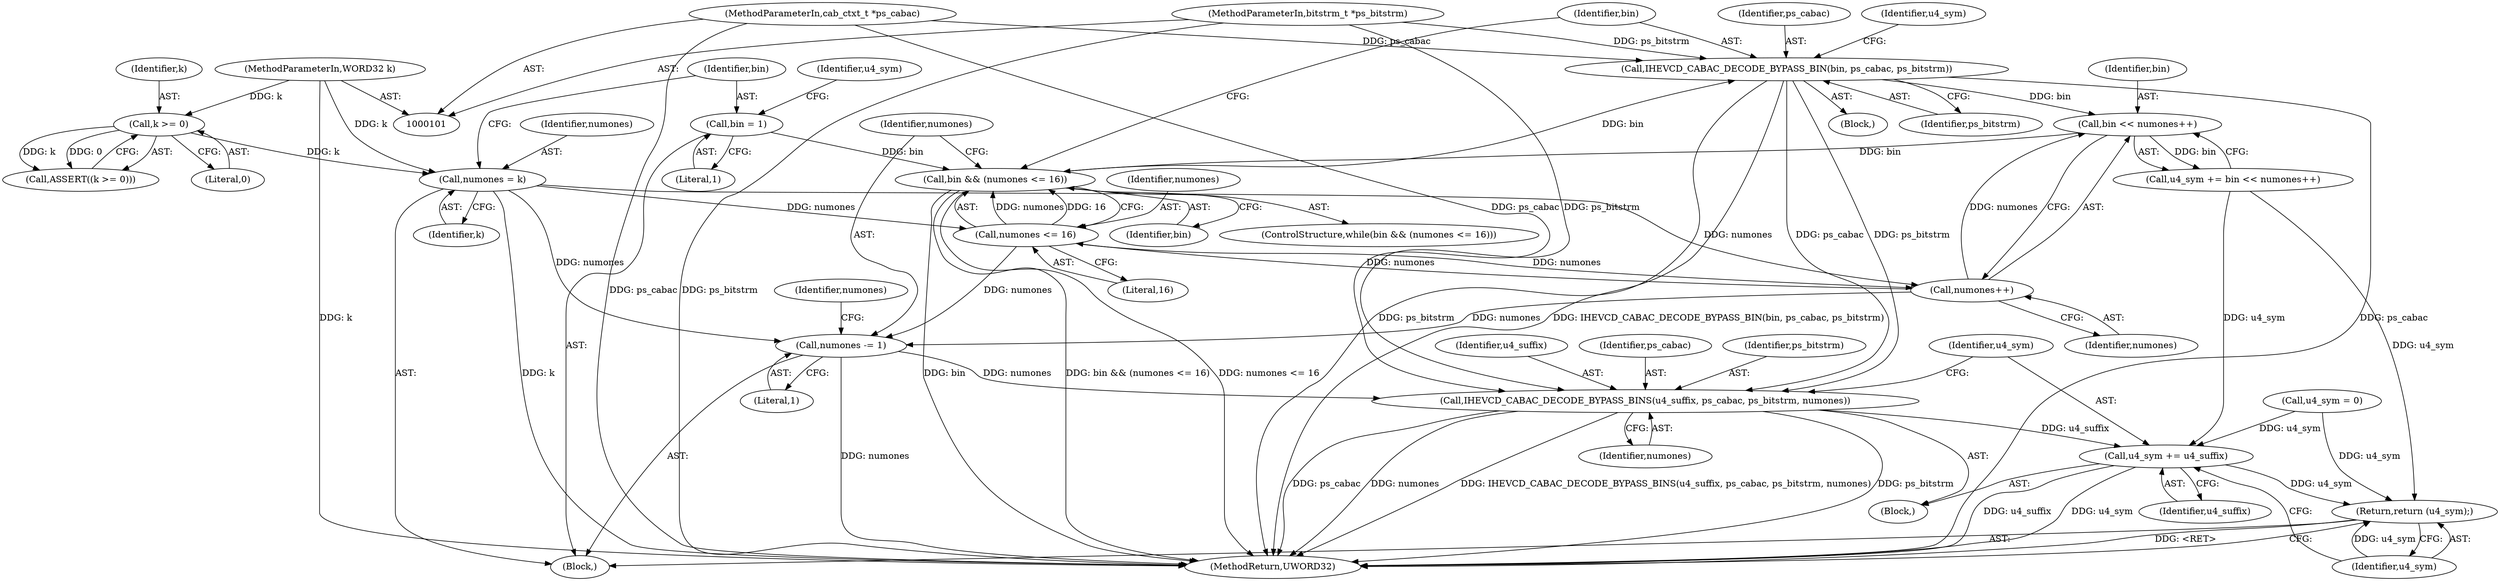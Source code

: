 digraph "0_Android_01ca88bb6c5bdd44e071f8effebe12f1d7da9853@pointer" {
"1000146" [label="(Call,IHEVCD_CABAC_DECODE_BYPASS_BINS(u4_suffix, ps_cabac, ps_bitstrm, numones))"];
"1000129" [label="(Call,IHEVCD_CABAC_DECODE_BYPASS_BIN(bin, ps_cabac, ps_bitstrm))"];
"1000123" [label="(Call,bin && (numones <= 16))"];
"1000116" [label="(Call,bin = 1)"];
"1000135" [label="(Call,bin << numones++)"];
"1000137" [label="(Call,numones++)"];
"1000125" [label="(Call,numones <= 16)"];
"1000113" [label="(Call,numones = k)"];
"1000110" [label="(Call,k >= 0)"];
"1000104" [label="(MethodParameterIn,WORD32 k)"];
"1000102" [label="(MethodParameterIn,cab_ctxt_t *ps_cabac)"];
"1000103" [label="(MethodParameterIn,bitstrm_t *ps_bitstrm)"];
"1000139" [label="(Call,numones -= 1)"];
"1000151" [label="(Call,u4_sym += u4_suffix)"];
"1000154" [label="(Return,return (u4_sym);)"];
"1000154" [label="(Return,return (u4_sym);)"];
"1000128" [label="(Block,)"];
"1000135" [label="(Call,bin << numones++)"];
"1000148" [label="(Identifier,ps_cabac)"];
"1000138" [label="(Identifier,numones)"];
"1000110" [label="(Call,k >= 0)"];
"1000112" [label="(Literal,0)"];
"1000117" [label="(Identifier,bin)"];
"1000149" [label="(Identifier,ps_bitstrm)"];
"1000119" [label="(Call,u4_sym = 0)"];
"1000109" [label="(Call,ASSERT((k >= 0)))"];
"1000155" [label="(Identifier,u4_sym)"];
"1000122" [label="(ControlStructure,while(bin && (numones <= 16)))"];
"1000139" [label="(Call,numones -= 1)"];
"1000120" [label="(Identifier,u4_sym)"];
"1000113" [label="(Call,numones = k)"];
"1000152" [label="(Identifier,u4_sym)"];
"1000140" [label="(Identifier,numones)"];
"1000151" [label="(Call,u4_sym += u4_suffix)"];
"1000125" [label="(Call,numones <= 16)"];
"1000131" [label="(Identifier,ps_cabac)"];
"1000104" [label="(MethodParameterIn,WORD32 k)"];
"1000144" [label="(Block,)"];
"1000153" [label="(Identifier,u4_suffix)"];
"1000143" [label="(Identifier,numones)"];
"1000150" [label="(Identifier,numones)"];
"1000116" [label="(Call,bin = 1)"];
"1000137" [label="(Call,numones++)"];
"1000132" [label="(Identifier,ps_bitstrm)"];
"1000118" [label="(Literal,1)"];
"1000127" [label="(Literal,16)"];
"1000115" [label="(Identifier,k)"];
"1000146" [label="(Call,IHEVCD_CABAC_DECODE_BYPASS_BINS(u4_suffix, ps_cabac, ps_bitstrm, numones))"];
"1000141" [label="(Literal,1)"];
"1000156" [label="(MethodReturn,UWORD32)"];
"1000114" [label="(Identifier,numones)"];
"1000105" [label="(Block,)"];
"1000123" [label="(Call,bin && (numones <= 16))"];
"1000133" [label="(Call,u4_sym += bin << numones++)"];
"1000103" [label="(MethodParameterIn,bitstrm_t *ps_bitstrm)"];
"1000130" [label="(Identifier,bin)"];
"1000147" [label="(Identifier,u4_suffix)"];
"1000129" [label="(Call,IHEVCD_CABAC_DECODE_BYPASS_BIN(bin, ps_cabac, ps_bitstrm))"];
"1000124" [label="(Identifier,bin)"];
"1000134" [label="(Identifier,u4_sym)"];
"1000102" [label="(MethodParameterIn,cab_ctxt_t *ps_cabac)"];
"1000136" [label="(Identifier,bin)"];
"1000126" [label="(Identifier,numones)"];
"1000111" [label="(Identifier,k)"];
"1000146" -> "1000144"  [label="AST: "];
"1000146" -> "1000150"  [label="CFG: "];
"1000147" -> "1000146"  [label="AST: "];
"1000148" -> "1000146"  [label="AST: "];
"1000149" -> "1000146"  [label="AST: "];
"1000150" -> "1000146"  [label="AST: "];
"1000152" -> "1000146"  [label="CFG: "];
"1000146" -> "1000156"  [label="DDG: numones"];
"1000146" -> "1000156"  [label="DDG: IHEVCD_CABAC_DECODE_BYPASS_BINS(u4_suffix, ps_cabac, ps_bitstrm, numones)"];
"1000146" -> "1000156"  [label="DDG: ps_bitstrm"];
"1000146" -> "1000156"  [label="DDG: ps_cabac"];
"1000129" -> "1000146"  [label="DDG: ps_cabac"];
"1000129" -> "1000146"  [label="DDG: ps_bitstrm"];
"1000102" -> "1000146"  [label="DDG: ps_cabac"];
"1000103" -> "1000146"  [label="DDG: ps_bitstrm"];
"1000139" -> "1000146"  [label="DDG: numones"];
"1000146" -> "1000151"  [label="DDG: u4_suffix"];
"1000129" -> "1000128"  [label="AST: "];
"1000129" -> "1000132"  [label="CFG: "];
"1000130" -> "1000129"  [label="AST: "];
"1000131" -> "1000129"  [label="AST: "];
"1000132" -> "1000129"  [label="AST: "];
"1000134" -> "1000129"  [label="CFG: "];
"1000129" -> "1000156"  [label="DDG: ps_bitstrm"];
"1000129" -> "1000156"  [label="DDG: IHEVCD_CABAC_DECODE_BYPASS_BIN(bin, ps_cabac, ps_bitstrm)"];
"1000129" -> "1000156"  [label="DDG: ps_cabac"];
"1000123" -> "1000129"  [label="DDG: bin"];
"1000102" -> "1000129"  [label="DDG: ps_cabac"];
"1000103" -> "1000129"  [label="DDG: ps_bitstrm"];
"1000129" -> "1000135"  [label="DDG: bin"];
"1000123" -> "1000122"  [label="AST: "];
"1000123" -> "1000124"  [label="CFG: "];
"1000123" -> "1000125"  [label="CFG: "];
"1000124" -> "1000123"  [label="AST: "];
"1000125" -> "1000123"  [label="AST: "];
"1000130" -> "1000123"  [label="CFG: "];
"1000140" -> "1000123"  [label="CFG: "];
"1000123" -> "1000156"  [label="DDG: numones <= 16"];
"1000123" -> "1000156"  [label="DDG: bin && (numones <= 16)"];
"1000123" -> "1000156"  [label="DDG: bin"];
"1000116" -> "1000123"  [label="DDG: bin"];
"1000135" -> "1000123"  [label="DDG: bin"];
"1000125" -> "1000123"  [label="DDG: numones"];
"1000125" -> "1000123"  [label="DDG: 16"];
"1000116" -> "1000105"  [label="AST: "];
"1000116" -> "1000118"  [label="CFG: "];
"1000117" -> "1000116"  [label="AST: "];
"1000118" -> "1000116"  [label="AST: "];
"1000120" -> "1000116"  [label="CFG: "];
"1000135" -> "1000133"  [label="AST: "];
"1000135" -> "1000137"  [label="CFG: "];
"1000136" -> "1000135"  [label="AST: "];
"1000137" -> "1000135"  [label="AST: "];
"1000133" -> "1000135"  [label="CFG: "];
"1000135" -> "1000133"  [label="DDG: bin"];
"1000137" -> "1000135"  [label="DDG: numones"];
"1000137" -> "1000138"  [label="CFG: "];
"1000138" -> "1000137"  [label="AST: "];
"1000137" -> "1000125"  [label="DDG: numones"];
"1000125" -> "1000137"  [label="DDG: numones"];
"1000113" -> "1000137"  [label="DDG: numones"];
"1000137" -> "1000139"  [label="DDG: numones"];
"1000125" -> "1000127"  [label="CFG: "];
"1000126" -> "1000125"  [label="AST: "];
"1000127" -> "1000125"  [label="AST: "];
"1000113" -> "1000125"  [label="DDG: numones"];
"1000125" -> "1000139"  [label="DDG: numones"];
"1000113" -> "1000105"  [label="AST: "];
"1000113" -> "1000115"  [label="CFG: "];
"1000114" -> "1000113"  [label="AST: "];
"1000115" -> "1000113"  [label="AST: "];
"1000117" -> "1000113"  [label="CFG: "];
"1000113" -> "1000156"  [label="DDG: k"];
"1000110" -> "1000113"  [label="DDG: k"];
"1000104" -> "1000113"  [label="DDG: k"];
"1000113" -> "1000139"  [label="DDG: numones"];
"1000110" -> "1000109"  [label="AST: "];
"1000110" -> "1000112"  [label="CFG: "];
"1000111" -> "1000110"  [label="AST: "];
"1000112" -> "1000110"  [label="AST: "];
"1000109" -> "1000110"  [label="CFG: "];
"1000110" -> "1000109"  [label="DDG: k"];
"1000110" -> "1000109"  [label="DDG: 0"];
"1000104" -> "1000110"  [label="DDG: k"];
"1000104" -> "1000101"  [label="AST: "];
"1000104" -> "1000156"  [label="DDG: k"];
"1000102" -> "1000101"  [label="AST: "];
"1000102" -> "1000156"  [label="DDG: ps_cabac"];
"1000103" -> "1000101"  [label="AST: "];
"1000103" -> "1000156"  [label="DDG: ps_bitstrm"];
"1000139" -> "1000105"  [label="AST: "];
"1000139" -> "1000141"  [label="CFG: "];
"1000140" -> "1000139"  [label="AST: "];
"1000141" -> "1000139"  [label="AST: "];
"1000143" -> "1000139"  [label="CFG: "];
"1000139" -> "1000156"  [label="DDG: numones"];
"1000151" -> "1000144"  [label="AST: "];
"1000151" -> "1000153"  [label="CFG: "];
"1000152" -> "1000151"  [label="AST: "];
"1000153" -> "1000151"  [label="AST: "];
"1000155" -> "1000151"  [label="CFG: "];
"1000151" -> "1000156"  [label="DDG: u4_suffix"];
"1000151" -> "1000156"  [label="DDG: u4_sym"];
"1000133" -> "1000151"  [label="DDG: u4_sym"];
"1000119" -> "1000151"  [label="DDG: u4_sym"];
"1000151" -> "1000154"  [label="DDG: u4_sym"];
"1000154" -> "1000105"  [label="AST: "];
"1000154" -> "1000155"  [label="CFG: "];
"1000155" -> "1000154"  [label="AST: "];
"1000156" -> "1000154"  [label="CFG: "];
"1000154" -> "1000156"  [label="DDG: <RET>"];
"1000155" -> "1000154"  [label="DDG: u4_sym"];
"1000133" -> "1000154"  [label="DDG: u4_sym"];
"1000119" -> "1000154"  [label="DDG: u4_sym"];
}
